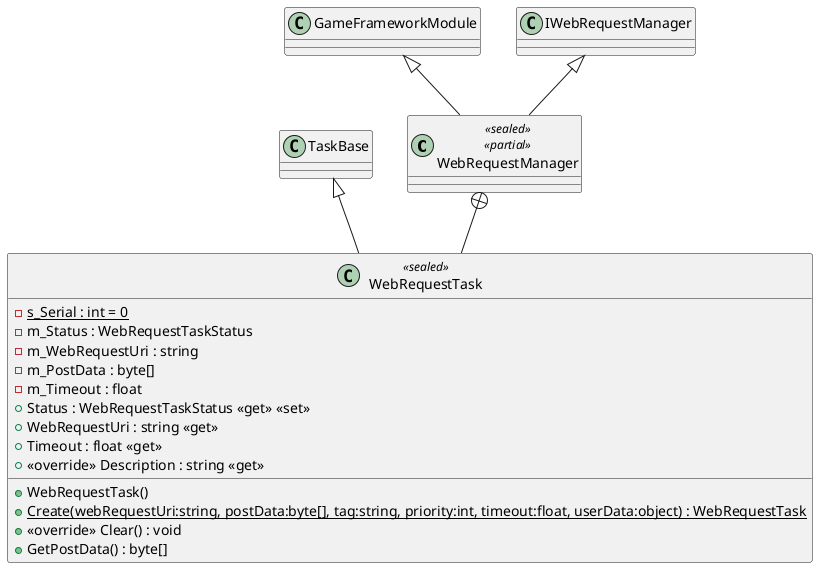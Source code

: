 @startuml
class WebRequestManager <<sealed>> <<partial>> {
}
class WebRequestTask <<sealed>> {
    - {static} s_Serial : int = 0
    - m_Status : WebRequestTaskStatus
    - m_WebRequestUri : string
    - m_PostData : byte[]
    - m_Timeout : float
    + WebRequestTask()
    + Status : WebRequestTaskStatus <<get>> <<set>>
    + WebRequestUri : string <<get>>
    + Timeout : float <<get>>
    + <<override>> Description : string <<get>>
    + {static} Create(webRequestUri:string, postData:byte[], tag:string, priority:int, timeout:float, userData:object) : WebRequestTask
    + <<override>> Clear() : void
    + GetPostData() : byte[]
}
GameFrameworkModule <|-- WebRequestManager
IWebRequestManager <|-- WebRequestManager
WebRequestManager +-- WebRequestTask
TaskBase <|-- WebRequestTask
@enduml
